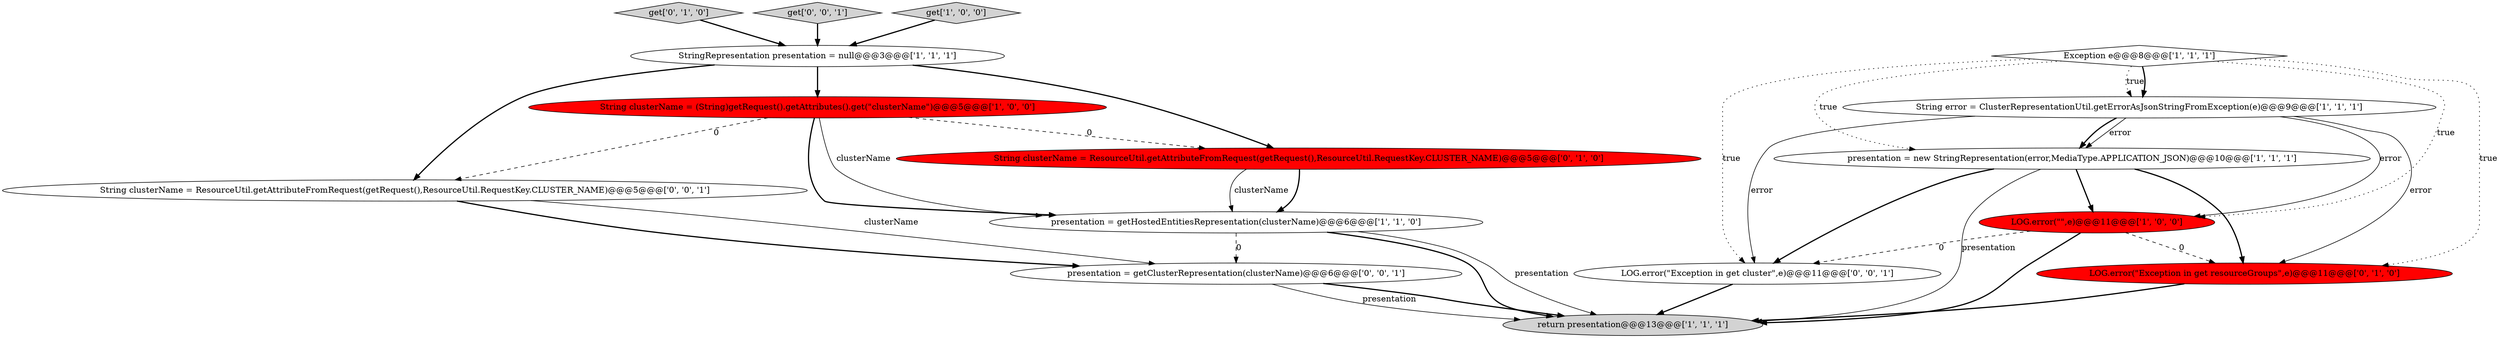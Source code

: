 digraph {
14 [style = filled, label = "String clusterName = ResourceUtil.getAttributeFromRequest(getRequest(),ResourceUtil.RequestKey.CLUSTER_NAME)@@@5@@@['0', '0', '1']", fillcolor = white, shape = ellipse image = "AAA0AAABBB3BBB"];
4 [style = filled, label = "presentation = getHostedEntitiesRepresentation(clusterName)@@@6@@@['1', '1', '0']", fillcolor = white, shape = ellipse image = "AAA0AAABBB1BBB"];
7 [style = filled, label = "LOG.error(\"\",e)@@@11@@@['1', '0', '0']", fillcolor = red, shape = ellipse image = "AAA1AAABBB1BBB"];
9 [style = filled, label = "String clusterName = ResourceUtil.getAttributeFromRequest(getRequest(),ResourceUtil.RequestKey.CLUSTER_NAME)@@@5@@@['0', '1', '0']", fillcolor = red, shape = ellipse image = "AAA1AAABBB2BBB"];
10 [style = filled, label = "LOG.error(\"Exception in get resourceGroups\",e)@@@11@@@['0', '1', '0']", fillcolor = red, shape = ellipse image = "AAA1AAABBB2BBB"];
11 [style = filled, label = "get['0', '1', '0']", fillcolor = lightgray, shape = diamond image = "AAA0AAABBB2BBB"];
12 [style = filled, label = "get['0', '0', '1']", fillcolor = lightgray, shape = diamond image = "AAA0AAABBB3BBB"];
0 [style = filled, label = "get['1', '0', '0']", fillcolor = lightgray, shape = diamond image = "AAA0AAABBB1BBB"];
2 [style = filled, label = "Exception e@@@8@@@['1', '1', '1']", fillcolor = white, shape = diamond image = "AAA0AAABBB1BBB"];
3 [style = filled, label = "String error = ClusterRepresentationUtil.getErrorAsJsonStringFromException(e)@@@9@@@['1', '1', '1']", fillcolor = white, shape = ellipse image = "AAA0AAABBB1BBB"];
6 [style = filled, label = "return presentation@@@13@@@['1', '1', '1']", fillcolor = lightgray, shape = ellipse image = "AAA0AAABBB1BBB"];
8 [style = filled, label = "presentation = new StringRepresentation(error,MediaType.APPLICATION_JSON)@@@10@@@['1', '1', '1']", fillcolor = white, shape = ellipse image = "AAA0AAABBB1BBB"];
13 [style = filled, label = "presentation = getClusterRepresentation(clusterName)@@@6@@@['0', '0', '1']", fillcolor = white, shape = ellipse image = "AAA0AAABBB3BBB"];
15 [style = filled, label = "LOG.error(\"Exception in get cluster\",e)@@@11@@@['0', '0', '1']", fillcolor = white, shape = ellipse image = "AAA0AAABBB3BBB"];
1 [style = filled, label = "String clusterName = (String)getRequest().getAttributes().get(\"clusterName\")@@@5@@@['1', '0', '0']", fillcolor = red, shape = ellipse image = "AAA1AAABBB1BBB"];
5 [style = filled, label = "StringRepresentation presentation = null@@@3@@@['1', '1', '1']", fillcolor = white, shape = ellipse image = "AAA0AAABBB1BBB"];
2->3 [style = dotted, label="true"];
2->10 [style = dotted, label="true"];
8->10 [style = bold, label=""];
1->4 [style = bold, label=""];
8->15 [style = bold, label=""];
12->5 [style = bold, label=""];
5->9 [style = bold, label=""];
1->14 [style = dashed, label="0"];
4->6 [style = bold, label=""];
9->4 [style = bold, label=""];
2->3 [style = bold, label=""];
2->15 [style = dotted, label="true"];
1->9 [style = dashed, label="0"];
15->6 [style = bold, label=""];
3->15 [style = solid, label="error"];
5->14 [style = bold, label=""];
3->8 [style = solid, label="error"];
10->6 [style = bold, label=""];
8->6 [style = solid, label="presentation"];
8->7 [style = bold, label=""];
13->6 [style = solid, label="presentation"];
5->1 [style = bold, label=""];
11->5 [style = bold, label=""];
4->6 [style = solid, label="presentation"];
3->8 [style = bold, label=""];
2->7 [style = dotted, label="true"];
7->6 [style = bold, label=""];
7->15 [style = dashed, label="0"];
1->4 [style = solid, label="clusterName"];
9->4 [style = solid, label="clusterName"];
7->10 [style = dashed, label="0"];
14->13 [style = solid, label="clusterName"];
14->13 [style = bold, label=""];
13->6 [style = bold, label=""];
4->13 [style = dashed, label="0"];
3->7 [style = solid, label="error"];
2->8 [style = dotted, label="true"];
0->5 [style = bold, label=""];
3->10 [style = solid, label="error"];
}

